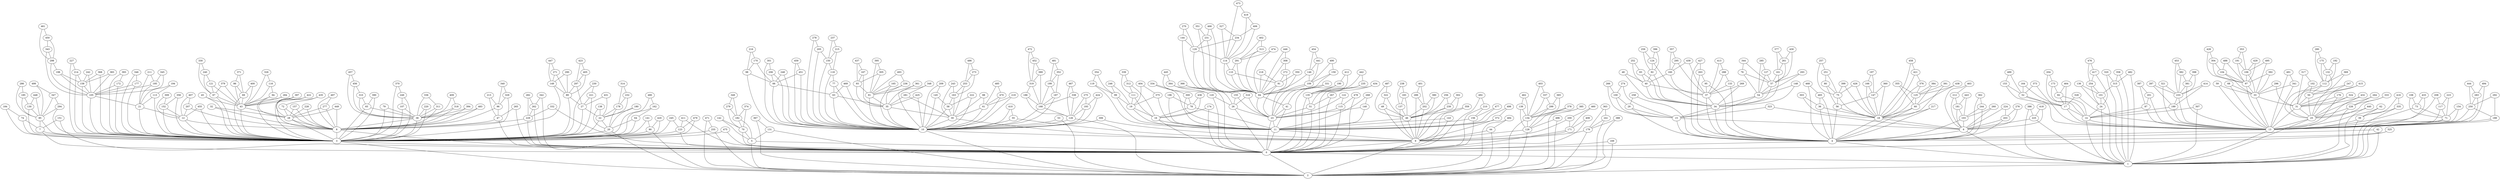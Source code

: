 graph G {
  0;
  1;
  2;
  3;
  4;
  5;
  6;
  7;
  8;
  9;
  10;
  11;
  12;
  13;
  14;
  15;
  16;
  17;
  18;
  19;
  20;
  21;
  22;
  23;
  24;
  25;
  26;
  27;
  28;
  29;
  30;
  31;
  32;
  33;
  34;
  35;
  36;
  37;
  38;
  39;
  40;
  41;
  42;
  43;
  44;
  45;
  46;
  47;
  48;
  49;
  50;
  51;
  52;
  53;
  54;
  55;
  56;
  57;
  58;
  59;
  60;
  61;
  62;
  63;
  64;
  65;
  66;
  67;
  68;
  69;
  70;
  71;
  72;
  73;
  74;
  75;
  76;
  77;
  78;
  79;
  80;
  81;
  82;
  83;
  84;
  85;
  86;
  87;
  88;
  89;
  90;
  91;
  92;
  93;
  94;
  95;
  96;
  97;
  98;
  99;
  100;
  101;
  102;
  103;
  104;
  105;
  106;
  107;
  108;
  109;
  110;
  111;
  112;
  113;
  114;
  115;
  116;
  117;
  118;
  119;
  120;
  121;
  122;
  123;
  124;
  125;
  126;
  127;
  128;
  129;
  130;
  131;
  132;
  133;
  134;
  135;
  136;
  137;
  138;
  139;
  140;
  141;
  142;
  143;
  144;
  145;
  146;
  147;
  148;
  149;
  150;
  151;
  152;
  153;
  154;
  155;
  156;
  157;
  158;
  159;
  160;
  161;
  162;
  163;
  164;
  165;
  166;
  167;
  168;
  169;
  170;
  171;
  172;
  173;
  174;
  175;
  176;
  177;
  178;
  179;
  180;
  181;
  182;
  183;
  184;
  185;
  186;
  187;
  188;
  189;
  190;
  191;
  192;
  193;
  194;
  195;
  196;
  197;
  198;
  199;
  200;
  201;
  202;
  203;
  204;
  205;
  206;
  207;
  208;
  209;
  210;
  211;
  212;
  213;
  214;
  215;
  216;
  217;
  218;
  219;
  220;
  221;
  222;
  223;
  224;
  225;
  226;
  227;
  228;
  229;
  230;
  231;
  232;
  233;
  234;
  235;
  236;
  237;
  238;
  239;
  240;
  241;
  242;
  243;
  244;
  245;
  246;
  247;
  248;
  249;
  250;
  251;
  252;
  253;
  254;
  255;
  256;
  257;
  258;
  259;
  260;
  261;
  262;
  263;
  264;
  265;
  266;
  267;
  268;
  269;
  270;
  271;
  272;
  273;
  274;
  275;
  276;
  277;
  278;
  279;
  280;
  281;
  282;
  283;
  284;
  285;
  286;
  287;
  288;
  289;
  290;
  291;
  292;
  293;
  294;
  295;
  296;
  297;
  298;
  299;
  300;
  301;
  302;
  303;
  304;
  305;
  306;
  307;
  308;
  309;
  310;
  311;
  312;
  313;
  314;
  315;
  316;
  317;
  318;
  319;
  320;
  321;
  322;
  323;
  324;
  325;
  326;
  327;
  328;
  329;
  330;
  331;
  332;
  333;
  334;
  335;
  336;
  337;
  338;
  339;
  340;
  341;
  342;
  343;
  344;
  345;
  346;
  347;
  348;
  349;
  350;
  351;
  352;
  353;
  354;
  355;
  356;
  357;
  358;
  359;
  360;
  361;
  362;
  363;
  364;
  365;
  366;
  367;
  368;
  369;
  370;
  371;
  372;
  373;
  374;
  375;
  376;
  377;
  378;
  379;
  380;
  381;
  382;
  383;
  384;
  385;
  386;
  387;
  388;
  389;
  390;
  391;
  392;
  393;
  394;
  395;
  396;
  397;
  398;
  399;
  400;
  401;
  402;
  403;
  404;
  405;
  406;
  407;
  408;
  409;
  410;
  411;
  412;
  413;
  414;
  415;
  416;
  417;
  418;
  419;
  420;
  421;
  422;
  423;
  424;
  425;
  426;
  427;
  428;
  429;
  430;
  431;
  432;
  433;
  434;
  435;
  436;
  437;
  438;
  439;
  440;
  441;
  442;
  443;
  444;
  445;
  446;
  447;
  448;
  449;
  450;
  451;
  452;
  453;
  454;
  455;
  456;
  457;
  458;
  459;
  460;
  461;
  462;
  463;
  464;
  465;
  466;
  467;
  468;
  469;
  470;
  471;
  472;
  473;
  474;
  475;
  476;
  477;
  478;
  479;
  480;
  481;
  482;
  483;
  484;
  485;
  486;
  487;
  488;
  489;
  490;
  491;
  492;
  493;
  494;
  495;
  496;
  497;
  498;
  499;
   0 -- 1;
   1 -- 2;
   2 -- 0;
   3 -- 2;
   3 -- 0;
   4 -- 0;
   4 -- 1;
   5 -- 2;
   5 -- 0;
   6 -- 4;
   6 -- 1;
   7 -- 3;
   7 -- 0;
   8 -- 3;
   8 -- 0;
   9 -- 2;
   9 -- 0;
   10 -- 9;
   10 -- 2;
   11 -- 9;
   11 -- 0;
   12 -- 8;
   12 -- 3;
   13 -- 4;
   13 -- 1;
   14 -- 13;
   14 -- 1;
   15 -- 6;
   15 -- 4;
   16 -- 11;
   16 -- 0;
   17 -- 14;
   17 -- 13;
   18 -- 6;
   18 -- 4;
   19 -- 16;
   19 -- 11;
   20 -- 3;
   20 -- 2;
   21 -- 12;
   21 -- 3;
   22 -- 20;
   22 -- 3;
   23 -- 11;
   23 -- 0;
   24 -- 14;
   24 -- 1;
   25 -- 13;
   25 -- 1;
   26 -- 23;
   26 -- 0;
   27 -- 22;
   27 -- 3;
   28 -- 8;
   28 -- 3;
   29 -- 15;
   29 -- 4;
   30 -- 10;
   30 -- 9;
   31 -- 25;
   31 -- 13;
   32 -- 28;
   32 -- 8;
   33 -- 31;
   33 -- 13;
   34 -- 15;
   34 -- 4;
   35 -- 30;
   35 -- 10;
   36 -- 18;
   36 -- 4;
   37 -- 34;
   37 -- 4;
   38 -- 8;
   38 -- 3;
   39 -- 13;
   39 -- 1;
   40 -- 37;
   40 -- 34;
   41 -- 23;
   41 -- 11;
   42 -- 4;
   42 -- 1;
   43 -- 28;
   43 -- 3;
   44 -- 9;
   44 -- 2;
   45 -- 43;
   45 -- 3;
   46 -- 11;
   46 -- 9;
   47 -- 8;
   47 -- 0;
   48 -- 40;
   48 -- 34;
   49 -- 46;
   49 -- 9;
   50 -- 31;
   50 -- 25;
   51 -- 23;
   51 -- 0;
   52 -- 17;
   52 -- 13;
   53 -- 10;
   53 -- 2;
   54 -- 34;
   54 -- 15;
   55 -- 10;
   55 -- 9;
   56 -- 18;
   56 -- 4;
   57 -- 54;
   57 -- 34;
   58 -- 30;
   58 -- 10;
   59 -- 33;
   59 -- 13;
   60 -- 18;
   60 -- 4;
   61 -- 30;
   61 -- 10;
   62 -- 39;
   62 -- 13;
   63 -- 35;
   63 -- 10;
   64 -- 20;
   64 -- 3;
   65 -- 38;
   65 -- 3;
   66 -- 63;
   66 -- 10;
   67 -- 43;
   67 -- 3;
   68 -- 33;
   68 -- 13;
   69 -- 43;
   69 -- 3;
   70 -- 5;
   70 -- 0;
   71 -- 13;
   71 -- 1;
   72 -- 28;
   72 -- 8;
   73 -- 71;
   73 -- 13;
   74 -- 7;
   74 -- 3;
   75 -- 56;
   75 -- 18;
   76 -- 57;
   76 -- 54;
   77 -- 63;
   77 -- 10;
   78 -- 16;
   78 -- 11;
   79 -- 38;
   79 -- 3;
   80 -- 75;
   80 -- 56;
   81 -- 35;
   81 -- 10;
   82 -- 17;
   82 -- 14;
   83 -- 40;
   83 -- 34;
   84 -- 41;
   84 -- 23;
   85 -- 7;
   85 -- 3;
   86 -- 69;
   86 -- 43;
   87 -- 14;
   87 -- 13;
   88 -- 61;
   88 -- 30;
   89 -- 27;
   89 -- 3;
   90 -- 3;
   90 -- 2;
   91 -- 84;
   91 -- 23;
   92 -- 40;
   92 -- 34;
   93 -- 81;
   93 -- 35;
   94 -- 43;
   94 -- 3;
   95 -- 37;
   95 -- 4;
   96 -- 47;
   96 -- 8;
   97 -- 33;
   97 -- 13;
   98 -- 66;
   98 -- 10;
   99 -- 19;
   99 -- 11;
   100 -- 29;
   100 -- 15;
   101 -- 24;
   101 -- 1;
   102 -- 50;
   102 -- 31;
   103 -- 6;
   103 -- 4;
   104 -- 97;
   104 -- 33;
   105 -- 21;
   105 -- 3;
   106 -- 97;
   106 -- 33;
   107 -- 38;
   107 -- 3;
   108 -- 73;
   108 -- 71;
   109 -- 84;
   109 -- 23;
   110 -- 91;
   110 -- 84;
   111 -- 19;
   111 -- 16;
   112 -- 50;
   112 -- 25;
   113 -- 21;
   113 -- 3;
   114 -- 110;
   114 -- 84;
   115 -- 23;
   115 -- 0;
   116 -- 94;
   116 -- 43;
   117 -- 71;
   117 -- 13;
   118 -- 77;
   118 -- 10;
   119 -- 99;
   119 -- 11;
   120 -- 26;
   120 -- 0;
   121 -- 67;
   121 -- 43;
   122 -- 115;
   122 -- 23;
   123 -- 3;
   123 -- 0;
   124 -- 92;
   124 -- 34;
   125 -- 60;
   125 -- 18;
   126 -- 10;
   126 -- 2;
   127 -- 57;
   127 -- 54;
   128 -- 9;
   128 -- 2;
   129 -- 114;
   129 -- 84;
   130 -- 85;
   130 -- 3;
   131 -- 5;
   131 -- 2;
   132 -- 112;
   132 -- 25;
   133 -- 37;
   133 -- 4;
   134 -- 128;
   134 -- 2;
   135 -- 51;
   135 -- 0;
   136 -- 101;
   136 -- 24;
   137 -- 46;
   137 -- 9;
   138 -- 22;
   138 -- 20;
   139 -- 134;
   139 -- 128;
   140 -- 23;
   140 -- 11;
   141 -- 90;
   141 -- 3;
   142 -- 70;
   142 -- 5;
   143 -- 11;
   143 -- 0;
   144 -- 129;
   144 -- 84;
   145 -- 58;
   145 -- 10;
   146 -- 109;
   146 -- 84;
   147 -- 56;
   147 -- 18;
   148 -- 54;
   148 -- 34;
   149 -- 89;
   149 -- 3;
   150 -- 118;
   150 -- 10;
   151 -- 7;
   151 -- 0;
   152 -- 12;
   152 -- 3;
   153 -- 52;
   153 -- 17;
   154 -- 71;
   154 -- 13;
   155 -- 26;
   155 -- 23;
   156 -- 11;
   156 -- 0;
   157 -- 28;
   157 -- 8;
   158 -- 105;
   158 -- 3;
   159 -- 109;
   159 -- 23;
   160 -- 40;
   160 -- 37;
   161 -- 57;
   161 -- 34;
   162 -- 64;
   162 -- 3;
   163 -- 58;
   163 -- 30;
   164 -- 52;
   164 -- 17;
   165 -- 81;
   165 -- 10;
   166 -- 147;
   166 -- 18;
   167 -- 93;
   167 -- 35;
   168 -- 126;
   168 -- 10;
   169 -- 2;
   169 -- 0;
   170 -- 98;
   170 -- 66;
   171 -- 9;
   171 -- 0;
   172 -- 105;
   172 -- 3;
   173 -- 82;
   173 -- 14;
   174 -- 16;
   174 -- 0;
   175 -- 132;
   175 -- 112;
   176 -- 31;
   176 -- 13;
   177 -- 105;
   177 -- 3;
   178 -- 22;
   178 -- 20;
   179 -- 9;
   179 -- 2;
   180 -- 22;
   180 -- 20;
   181 -- 103;
   181 -- 6;
   182 -- 70;
   182 -- 5;
   183 -- 137;
   183 -- 46;
   184 -- 74;
   184 -- 3;
   185 -- 130;
   185 -- 85;
   186 -- 168;
   186 -- 126;
   187 -- 168;
   187 -- 10;
   188 -- 13;
   188 -- 1;
   189 -- 14;
   189 -- 13;
   190 -- 135;
   190 -- 0;
   191 -- 106;
   191 -- 97;
   192 -- 132;
   192 -- 112;
   193 -- 126;
   193 -- 10;
   194 -- 113;
   194 -- 21;
   195 -- 105;
   195 -- 21;
   196 -- 78;
   196 -- 11;
   197 -- 166;
   197 -- 147;
   198 -- 158;
   198 -- 105;
   199 -- 187;
   199 -- 168;
   200 -- 171;
   200 -- 9;
   201 -- 87;
   201 -- 13;
   202 -- 46;
   202 -- 9;
   203 -- 6;
   203 -- 4;
   204 -- 173;
   204 -- 14;
   205 -- 150;
   205 -- 10;
   206 -- 66;
   206 -- 10;
   207 -- 12;
   207 -- 8;
   208 -- 117;
   208 -- 13;
   209 -- 145;
   209 -- 10;
   210 -- 156;
   210 -- 0;
   211 -- 195;
   211 -- 21;
   212 -- 181;
   212 -- 6;
   213 -- 96;
   213 -- 47;
   214 -- 158;
   214 -- 3;
   215 -- 150;
   215 -- 118;
   216 -- 170;
   216 -- 98;
   217 -- 18;
   217 -- 4;
   218 -- 91;
   218 -- 84;
   219 -- 61;
   219 -- 10;
   220 -- 38;
   220 -- 3;
   221 -- 27;
   221 -- 3;
   222 -- 58;
   222 -- 10;
   223 -- 117;
   223 -- 71;
   224 -- 203;
   224 -- 6;
   225 -- 6;
   225 -- 1;
   226 -- 25;
   226 -- 1;
   227 -- 214;
   227 -- 3;
   228 -- 28;
   228 -- 8;
   229 -- 8;
   229 -- 0;
   230 -- 221;
   230 -- 3;
   231 -- 129;
   231 -- 84;
   232 -- 178;
   232 -- 22;
   233 -- 189;
   233 -- 13;
   234 -- 129;
   234 -- 114;
   235 -- 135;
   235 -- 51;
   236 -- 81;
   236 -- 35;
   237 -- 215;
   237 -- 150;
   238 -- 183;
   238 -- 137;
   239 -- 46;
   239 -- 9;
   240 -- 121;
   240 -- 67;
   241 -- 179;
   241 -- 2;
   242 -- 158;
   242 -- 105;
   243 -- 163;
   243 -- 30;
   244 -- 103;
   244 -- 4;
   245 -- 123;
   245 -- 3;
   246 -- 99;
   246 -- 19;
   247 -- 50;
   247 -- 25;
   248 -- 66;
   248 -- 10;
   249 -- 107;
   249 -- 3;
   250 -- 188;
   250 -- 13;
   251 -- 80;
   251 -- 75;
   252 -- 83;
   252 -- 40;
   253 -- 163;
   253 -- 30;
   254 -- 101;
   254 -- 24;
   255 -- 3;
   255 -- 2;
   256 -- 239;
   256 -- 46;
   257 -- 251;
   257 -- 75;
   258 -- 29;
   258 -- 4;
   259 -- 124;
   259 -- 92;
   260 -- 103;
   260 -- 6;
   261 -- 161;
   261 -- 57;
   262 -- 229;
   262 -- 0;
   263 -- 95;
   263 -- 4;
   264 -- 226;
   264 -- 25;
   265 -- 47;
   265 -- 0;
   266 -- 100;
   266 -- 15;
   267 -- 51;
   267 -- 0;
   268 -- 140;
   268 -- 11;
   269 -- 37;
   269 -- 34;
   270 -- 144;
   270 -- 129;
   271 -- 149;
   271 -- 89;
   272 -- 91;
   272 -- 84;
   273 -- 253;
   273 -- 163;
   274 -- 100;
   274 -- 15;
   275 -- 193;
   275 -- 126;
   276 -- 203;
   276 -- 6;
   277 -- 28;
   277 -- 8;
   278 -- 205;
   278 -- 10;
   279 -- 182;
   279 -- 70;
   280 -- 175;
   280 -- 112;
   281 -- 35;
   281 -- 30;
   282 -- 262;
   282 -- 229;
   283 -- 250;
   283 -- 13;
   284 -- 43;
   284 -- 28;
   285 -- 127;
   285 -- 54;
   286 -- 185;
   286 -- 85;
   287 -- 233;
   287 -- 189;
   288 -- 133;
   288 -- 37;
   289 -- 202;
   289 -- 9;
   290 -- 149;
   290 -- 89;
   291 -- 110;
   291 -- 84;
   292 -- 250;
   292 -- 188;
   293 -- 57;
   293 -- 54;
   294 -- 85;
   294 -- 3;
   295 -- 160;
   295 -- 37;
   296 -- 33;
   296 -- 31;
   297 -- 89;
   297 -- 27;
   298 -- 198;
   298 -- 105;
   299 -- 134;
   299 -- 128;
   300 -- 78;
   300 -- 11;
   301 -- 206;
   301 -- 10;
   302 -- 239;
   302 -- 9;
   303 -- 36;
   303 -- 18;
   304 -- 104;
   304 -- 97;
   305 -- 93;
   305 -- 81;
   306 -- 10;
   306 -- 9;
   307 -- 14;
   307 -- 1;
   308 -- 272;
   308 -- 84;
   309 -- 152;
   309 -- 12;
   310 -- 65;
   310 -- 38;
   311 -- 38;
   311 -- 8;
   312 -- 111;
   312 -- 16;
   313 -- 291;
   313 -- 84;
   314 -- 232;
   314 -- 178;
   315 -- 101;
   315 -- 1;
   316 -- 26;
   316 -- 23;
   317 -- 102;
   317 -- 31;
   318 -- 38;
   318 -- 8;
   319 -- 186;
   319 -- 168;
   320 -- 315;
   320 -- 1;
   321 -- 233;
   321 -- 13;
   322 -- 49;
   322 -- 46;
   323 -- 15;
   323 -- 6;
   324 -- 31;
   324 -- 25;
   325 -- 4;
   325 -- 0;
   326 -- 116;
   326 -- 43;
   327 -- 234;
   327 -- 114;
   328 -- 17;
   328 -- 13;
   329 -- 96;
   329 -- 8;
   330 -- 240;
   330 -- 67;
   331 -- 84;
   331 -- 41;
   332 -- 229;
   332 -- 0;
   333 -- 226;
   333 -- 25;
   334 -- 300;
   334 -- 11;
   335 -- 39;
   335 -- 1;
   336 -- 311;
   336 -- 38;
   337 -- 299;
   337 -- 134;
   338 -- 168;
   338 -- 126;
   339 -- 312;
   339 -- 111;
   340 -- 329;
   340 -- 96;
   341 -- 33;
   341 -- 13;
   342 -- 262;
   342 -- 0;
   343 -- 298;
   343 -- 105;
   344 -- 76;
   344 -- 57;
   345 -- 195;
   345 -- 105;
   346 -- 177;
   346 -- 3;
   347 -- 294;
   347 -- 85;
   348 -- 281;
   348 -- 35;
   349 -- 279;
   349 -- 182;
   350 -- 91;
   350 -- 23;
   351 -- 231;
   351 -- 84;
   352 -- 199;
   352 -- 187;
   353 -- 191;
   353 -- 106;
   354 -- 119;
   354 -- 99;
   355 -- 125;
   355 -- 60;
   356 -- 152;
   356 -- 3;
   357 -- 295;
   357 -- 160;
   358 -- 315;
   358 -- 1;
   359 -- 46;
   359 -- 9;
   360 -- 147;
   360 -- 18;
   361 -- 81;
   361 -- 10;
   362 -- 244;
   362 -- 4;
   363 -- 241;
   363 -- 179;
   364 -- 120;
   364 -- 0;
   365 -- 299;
   365 -- 134;
   366 -- 155;
   366 -- 26;
   367 -- 131;
   367 -- 2;
   368 -- 158;
   368 -- 3;
   369 -- 112;
   369 -- 25;
   370 -- 249;
   370 -- 3;
   371 -- 86;
   371 -- 69;
   372 -- 11;
   372 -- 9;
   373 -- 52;
   373 -- 13;
   374 -- 182;
   374 -- 70;
   375 -- 19;
   375 -- 11;
   376 -- 125;
   376 -- 18;
   377 -- 261;
   377 -- 161;
   378 -- 134;
   378 -- 128;
   379 -- 67;
   379 -- 43;
   380 -- 202;
   380 -- 46;
   381 -- 233;
   381 -- 13;
   382 -- 381;
   382 -- 233;
   383 -- 158;
   383 -- 105;
   384 -- 125;
   384 -- 60;
   385 -- 134;
   385 -- 2;
   386 -- 225;
   386 -- 1;
   387 -- 201;
   387 -- 87;
   388 -- 179;
   388 -- 2;
   389 -- 319;
   389 -- 168;
   390 -- 65;
   390 -- 3;
   391 -- 125;
   391 -- 18;
   392 -- 97;
   392 -- 33;
   393 -- 172;
   393 -- 3;
   394 -- 38;
   394 -- 8;
   395 -- 305;
   395 -- 81;
   396 -- 124;
   396 -- 92;
   397 -- 43;
   397 -- 28;
   398 -- 381;
   398 -- 233;
   399 -- 75;
   399 -- 18;
   400 -- 69;
   400 -- 43;
   401 -- 289;
   401 -- 202;
   402 -- 313;
   402 -- 291;
   403 -- 337;
   403 -- 134;
   404 -- 375;
   404 -- 19;
   405 -- 297;
   405 -- 89;
   406 -- 234;
   406 -- 114;
   407 -- 207;
   407 -- 12;
   408 -- 171;
   408 -- 0;
   409 -- 318;
   409 -- 38;
   410 -- 55;
   410 -- 10;
   411 -- 123;
   411 -- 0;
   412 -- 190;
   412 -- 135;
   413 -- 288;
   413 -- 37;
   414 -- 233;
   414 -- 189;
   415 -- 50;
   415 -- 31;
   416 -- 335;
   416 -- 39;
   417 -- 254;
   417 -- 24;
   418 -- 225;
   418 -- 6;
   419 -- 406;
   419 -- 114;
   420 -- 90;
   420 -- 3;
   421 -- 376;
   421 -- 18;
   422 -- 43;
   422 -- 3;
   423 -- 405;
   423 -- 297;
   424 -- 193;
   424 -- 10;
   425 -- 35;
   425 -- 10;
   426 -- 75;
   426 -- 18;
   427 -- 263;
   427 -- 4;
   428 -- 304;
   428 -- 97;
   429 -- 106;
   429 -- 97;
   430 -- 261;
   430 -- 57;
   431 -- 27;
   431 -- 22;
   432 -- 31;
   432 -- 13;
   433 -- 73;
   433 -- 13;
   434 -- 135;
   434 -- 0;
   435 -- 72;
   435 -- 8;
   436 -- 78;
   436 -- 16;
   437 -- 167;
   437 -- 93;
   438 -- 125;
   438 -- 60;
   439 -- 160;
   439 -- 37;
   440 -- 25;
   440 -- 1;
   441 -- 146;
   441 -- 109;
   442 -- 235;
   442 -- 135;
   443 -- 181;
   443 -- 103;
   444 -- 283;
   444 -- 250;
   445 -- 364;
   445 -- 120;
   446 -- 308;
   446 -- 84;
   447 -- 271;
   447 -- 149;
   448 -- 130;
   448 -- 85;
   449 -- 28;
   449 -- 8;
   450 -- 343;
   450 -- 298;
   451 -- 66;
   451 -- 10;
   452 -- 389;
   452 -- 319;
   453 -- 382;
   453 -- 233;
   454 -- 441;
   454 -- 146;
   455 -- 12;
   455 -- 3;
   456 -- 310;
   456 -- 38;
   457 -- 456;
   457 -- 38;
   458 -- 421;
   458 -- 18;
   459 -- 451;
   459 -- 10;
   460 -- 200;
   460 -- 171;
   461 -- 450;
   461 -- 298;
   462 -- 139;
   462 -- 134;
   463 -- 212;
   463 -- 6;
   464 -- 82;
   464 -- 17;
   465 -- 36;
   465 -- 4;
   466 -- 231;
   466 -- 84;
   467 -- 338;
   467 -- 126;
   468 -- 465;
   468 -- 4;
   469 -- 63;
   469 -- 10;
   470 -- 61;
   470 -- 10;
   471 -- 255;
   471 -- 2;
   472 -- 452;
   472 -- 319;
   473 -- 419;
   473 -- 114;
   474 -- 291;
   474 -- 84;
   475 -- 3;
   475 -- 0;
   476 -- 417;
   476 -- 254;
   477 -- 156;
   477 -- 11;
   478 -- 115;
   478 -- 0;
   479 -- 123;
   479 -- 3;
   480 -- 162;
   480 -- 3;
   481 -- 352;
   481 -- 199;
   482 -- 315;
   482 -- 1;
   483 -- 38;
   483 -- 8;
   484 -- 44;
   484 -- 2;
   485 -- 470;
   485 -- 61;
   486 -- 273;
   486 -- 253;
   487 -- 322;
   487 -- 46;
   488 -- 104;
   488 -- 97;
   489 -- 153;
   489 -- 52;
   490 -- 159;
   490 -- 109;
   491 -- 341;
   491 -- 13;
   492 -- 210;
   492 -- 0;
   493 -- 236;
   493 -- 81;
   494 -- 283;
   494 -- 13;
   495 -- 106;
   495 -- 33;
   496 -- 128;
   496 -- 2;
   497 -- 277;
   497 -- 8;
   498 -- 372;
   498 -- 11;
   499 -- 347;
   499 -- 85;
}
